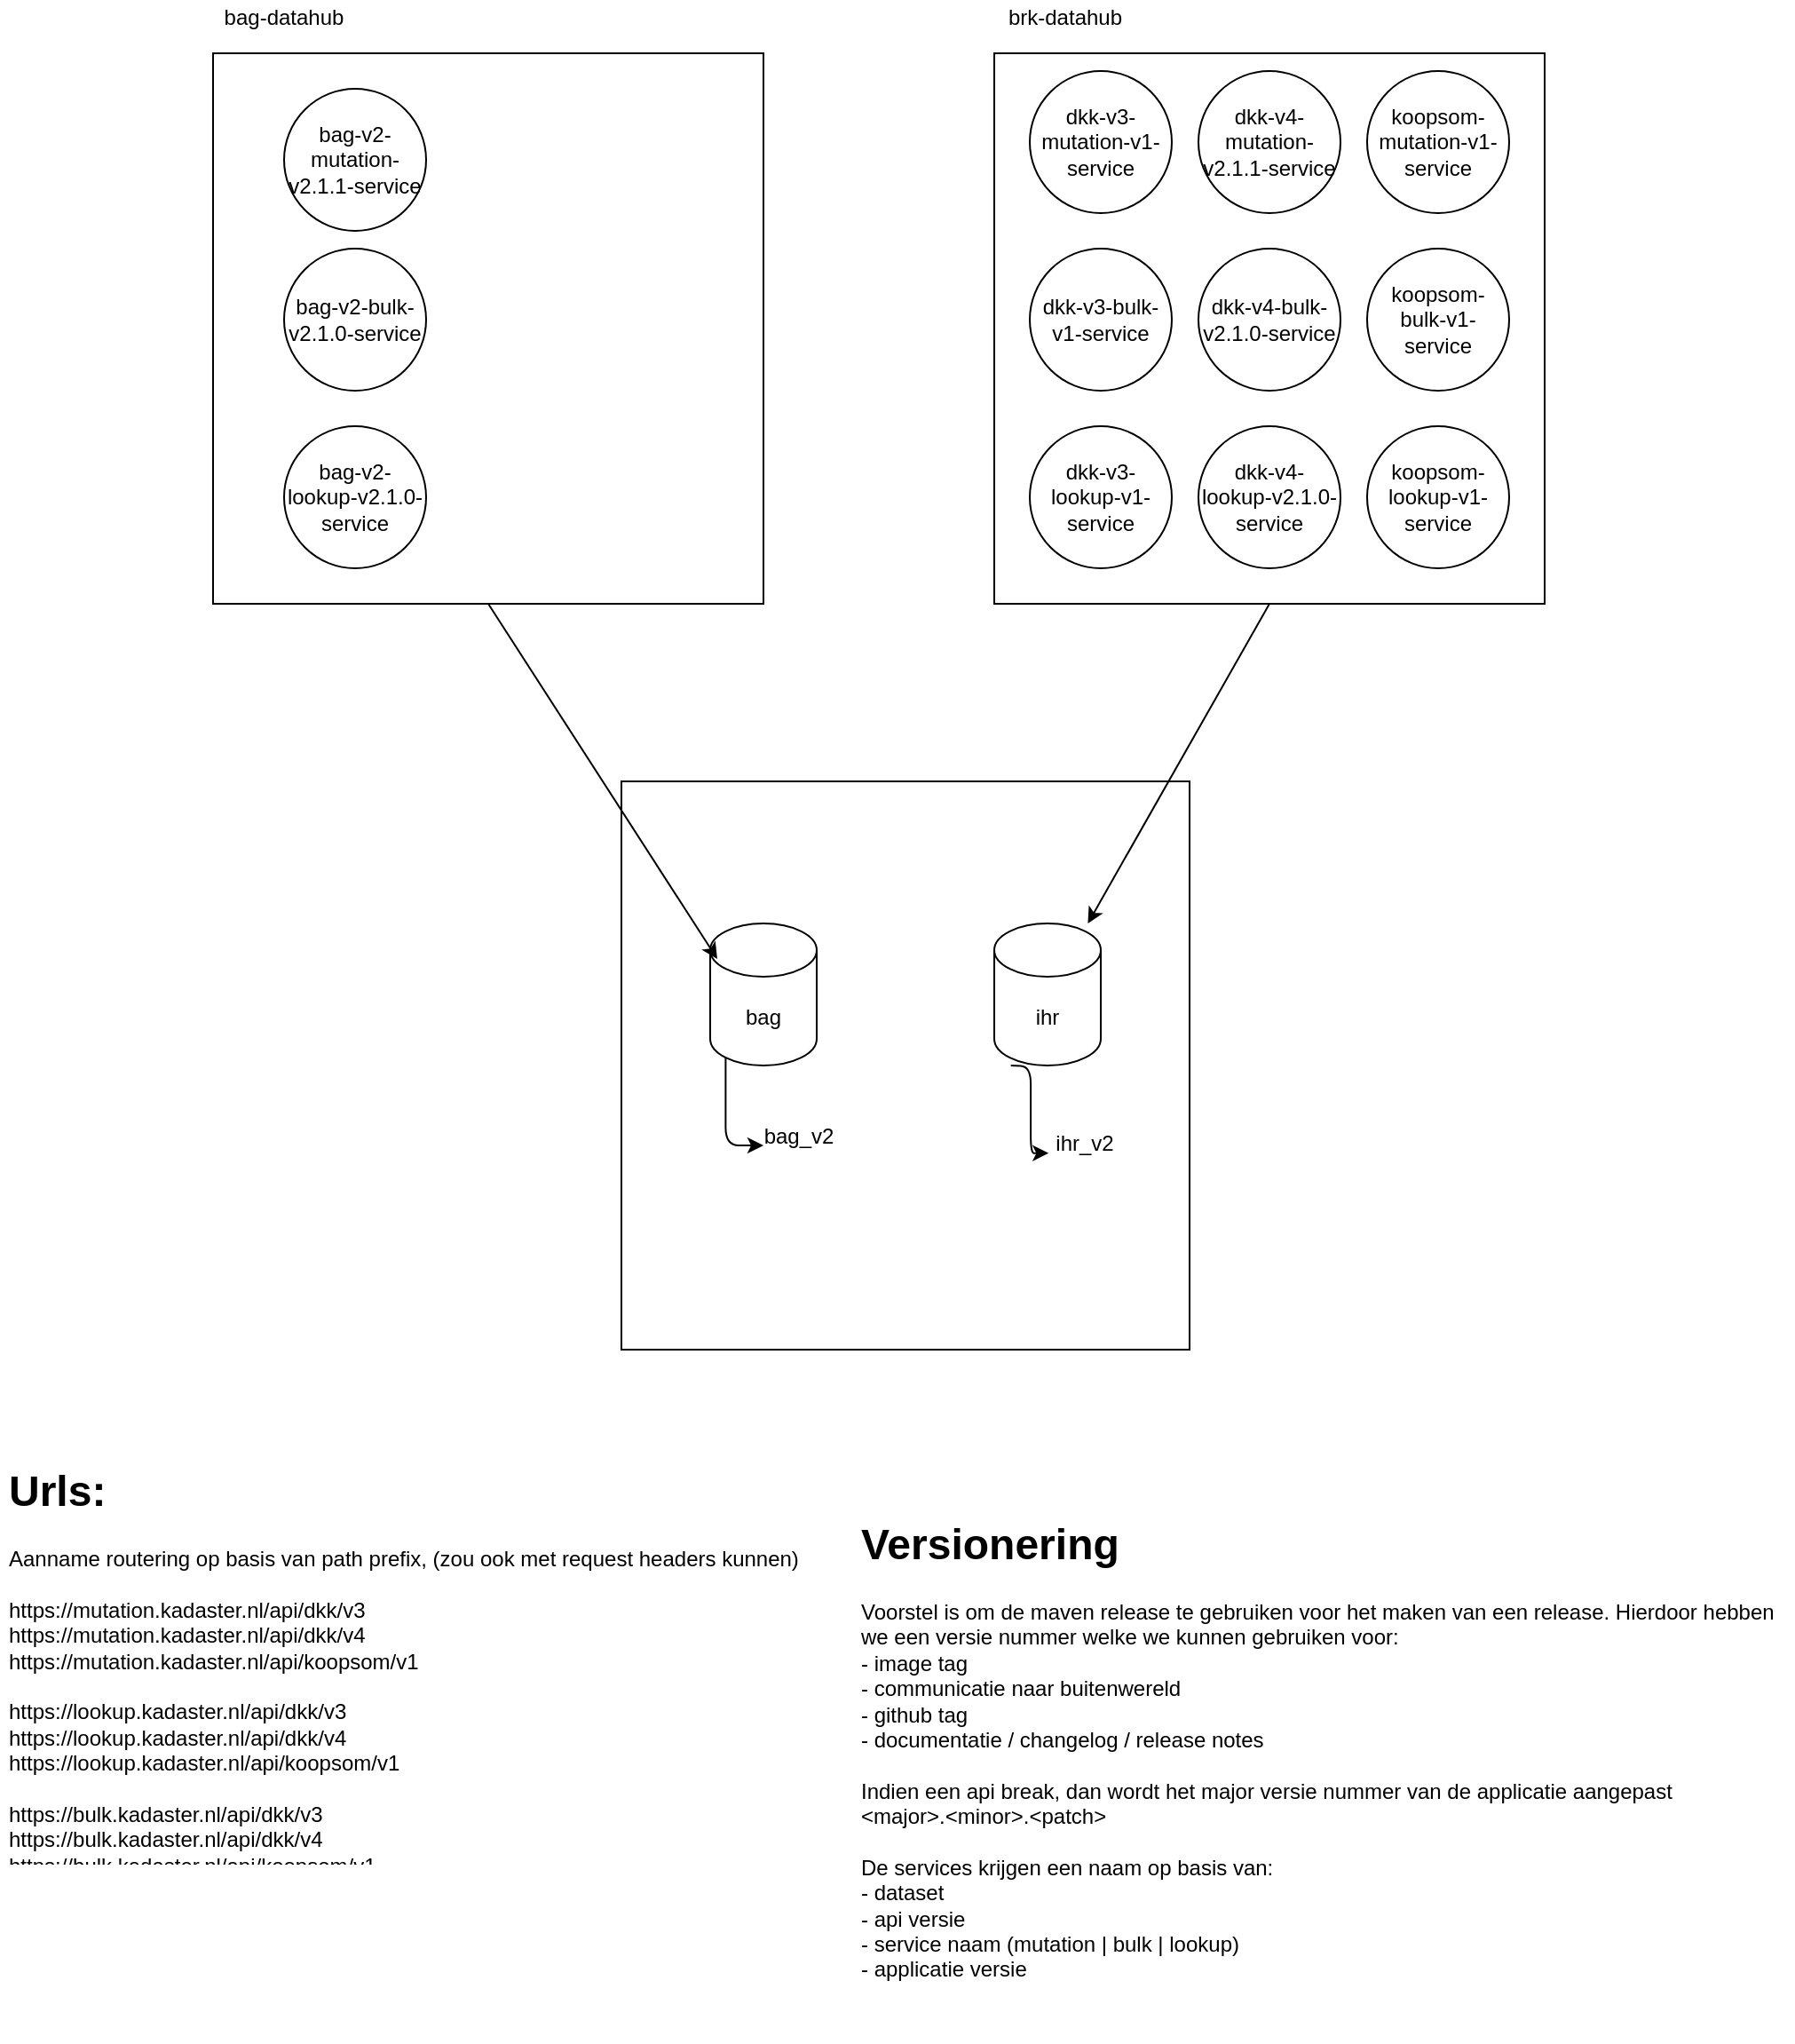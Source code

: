 <mxfile version="14.7.7" type="github">
  <diagram id="PxBFwtDOyrRGxz6yIbt6" name="Page-1">
    <mxGraphModel dx="1651" dy="1112" grid="1" gridSize="10" guides="1" tooltips="1" connect="1" arrows="1" fold="1" page="1" pageScale="1" pageWidth="1169" pageHeight="827" math="0" shadow="0">
      <root>
        <mxCell id="0" />
        <mxCell id="1" parent="0" />
        <mxCell id="UrdgjcByPq0Cb-sOCazl-1" value="" style="whiteSpace=wrap;html=1;aspect=fixed;" vertex="1" parent="1">
          <mxGeometry x="220" y="160" width="310" height="310" as="geometry" />
        </mxCell>
        <mxCell id="UrdgjcByPq0Cb-sOCazl-2" value="bag-datahub" style="text;html=1;strokeColor=none;fillColor=none;align=center;verticalAlign=middle;whiteSpace=wrap;rounded=0;" vertex="1" parent="1">
          <mxGeometry x="220" y="130" width="80" height="20" as="geometry" />
        </mxCell>
        <mxCell id="UrdgjcByPq0Cb-sOCazl-4" value="brk-datahub" style="text;html=1;strokeColor=none;fillColor=none;align=center;verticalAlign=middle;whiteSpace=wrap;rounded=0;" vertex="1" parent="1">
          <mxGeometry x="660" y="130" width="80" height="20" as="geometry" />
        </mxCell>
        <mxCell id="UrdgjcByPq0Cb-sOCazl-6" value="bag-v2-bulk-v2.1.0-service" style="ellipse;whiteSpace=wrap;html=1;aspect=fixed;" vertex="1" parent="1">
          <mxGeometry x="260" y="270" width="80" height="80" as="geometry" />
        </mxCell>
        <mxCell id="UrdgjcByPq0Cb-sOCazl-7" value="bag-v2-lookup-v2.1.0-service" style="ellipse;whiteSpace=wrap;html=1;aspect=fixed;" vertex="1" parent="1">
          <mxGeometry x="260" y="370" width="80" height="80" as="geometry" />
        </mxCell>
        <mxCell id="UrdgjcByPq0Cb-sOCazl-13" value="" style="whiteSpace=wrap;html=1;aspect=fixed;" vertex="1" parent="1">
          <mxGeometry x="450" y="570" width="320" height="320" as="geometry" />
        </mxCell>
        <mxCell id="UrdgjcByPq0Cb-sOCazl-14" value="bag" style="shape=cylinder3;whiteSpace=wrap;html=1;boundedLbl=1;backgroundOutline=1;size=15;" vertex="1" parent="1">
          <mxGeometry x="500" y="650" width="60" height="80" as="geometry" />
        </mxCell>
        <mxCell id="UrdgjcByPq0Cb-sOCazl-15" value="ihr" style="shape=cylinder3;whiteSpace=wrap;html=1;boundedLbl=1;backgroundOutline=1;size=15;" vertex="1" parent="1">
          <mxGeometry x="660" y="650" width="60" height="80" as="geometry" />
        </mxCell>
        <mxCell id="UrdgjcByPq0Cb-sOCazl-16" value="" style="endArrow=classic;html=1;exitX=0.5;exitY=1;exitDx=0;exitDy=0;" edge="1" parent="1" source="UrdgjcByPq0Cb-sOCazl-1">
          <mxGeometry width="50" height="50" relative="1" as="geometry">
            <mxPoint x="375" y="480" as="sourcePoint" />
            <mxPoint x="504" y="670" as="targetPoint" />
          </mxGeometry>
        </mxCell>
        <mxCell id="UrdgjcByPq0Cb-sOCazl-17" value="" style="endArrow=classic;html=1;exitX=0.5;exitY=1;exitDx=0;exitDy=0;" edge="1" parent="1" target="UrdgjcByPq0Cb-sOCazl-15">
          <mxGeometry width="50" height="50" relative="1" as="geometry">
            <mxPoint x="815" y="470" as="sourcePoint" />
            <mxPoint x="610" y="520" as="targetPoint" />
          </mxGeometry>
        </mxCell>
        <mxCell id="UrdgjcByPq0Cb-sOCazl-18" value="" style="whiteSpace=wrap;html=1;aspect=fixed;" vertex="1" parent="1">
          <mxGeometry x="660" y="160" width="310" height="310" as="geometry" />
        </mxCell>
        <mxCell id="UrdgjcByPq0Cb-sOCazl-22" value="bag_v2" style="text;html=1;strokeColor=none;fillColor=none;align=center;verticalAlign=middle;whiteSpace=wrap;rounded=0;" vertex="1" parent="1">
          <mxGeometry x="530" y="760" width="40" height="20" as="geometry" />
        </mxCell>
        <mxCell id="UrdgjcByPq0Cb-sOCazl-24" value="" style="endArrow=classic;html=1;edgeStyle=orthogonalEdgeStyle;exitX=0.145;exitY=1;exitDx=0;exitDy=-4.35;exitPerimeter=0;entryX=0;entryY=0.75;entryDx=0;entryDy=0;" edge="1" parent="1" source="UrdgjcByPq0Cb-sOCazl-14" target="UrdgjcByPq0Cb-sOCazl-22">
          <mxGeometry width="50" height="50" relative="1" as="geometry">
            <mxPoint x="270" y="790" as="sourcePoint" />
            <mxPoint x="490" y="790" as="targetPoint" />
          </mxGeometry>
        </mxCell>
        <mxCell id="UrdgjcByPq0Cb-sOCazl-32" value="ihr_v2" style="text;html=1;strokeColor=none;fillColor=none;align=center;verticalAlign=middle;whiteSpace=wrap;rounded=0;" vertex="1" parent="1">
          <mxGeometry x="690.65" y="764.35" width="40" height="20" as="geometry" />
        </mxCell>
        <mxCell id="UrdgjcByPq0Cb-sOCazl-33" value="" style="endArrow=classic;html=1;edgeStyle=orthogonalEdgeStyle;exitX=0.145;exitY=1;exitDx=0;exitDy=-4.35;exitPerimeter=0;entryX=0;entryY=0.75;entryDx=0;entryDy=0;" edge="1" parent="1" target="UrdgjcByPq0Cb-sOCazl-32">
          <mxGeometry width="50" height="50" relative="1" as="geometry">
            <mxPoint x="669.35" y="730.0" as="sourcePoint" />
            <mxPoint x="650.65" y="794.35" as="targetPoint" />
          </mxGeometry>
        </mxCell>
        <mxCell id="UrdgjcByPq0Cb-sOCazl-34" value="bag-v2-mutation-v2.1.1-service" style="ellipse;whiteSpace=wrap;html=1;aspect=fixed;" vertex="1" parent="1">
          <mxGeometry x="260" y="180" width="80" height="80" as="geometry" />
        </mxCell>
        <mxCell id="UrdgjcByPq0Cb-sOCazl-35" value="koopsom-mutation-v1-service" style="ellipse;whiteSpace=wrap;html=1;aspect=fixed;" vertex="1" parent="1">
          <mxGeometry x="870" y="170" width="80" height="80" as="geometry" />
        </mxCell>
        <mxCell id="UrdgjcByPq0Cb-sOCazl-36" value="dkk-v3-bulk-v1-service" style="ellipse;whiteSpace=wrap;html=1;aspect=fixed;" vertex="1" parent="1">
          <mxGeometry x="680" y="270" width="80" height="80" as="geometry" />
        </mxCell>
        <mxCell id="UrdgjcByPq0Cb-sOCazl-37" value="dkk-v3-lookup-v1-service" style="ellipse;whiteSpace=wrap;html=1;aspect=fixed;" vertex="1" parent="1">
          <mxGeometry x="680" y="370" width="80" height="80" as="geometry" />
        </mxCell>
        <mxCell id="UrdgjcByPq0Cb-sOCazl-38" value="dkk-v3-mutation-v1-service" style="ellipse;whiteSpace=wrap;html=1;aspect=fixed;" vertex="1" parent="1">
          <mxGeometry x="680" y="170" width="80" height="80" as="geometry" />
        </mxCell>
        <mxCell id="UrdgjcByPq0Cb-sOCazl-39" value="koopsom-bulk-v1-service" style="ellipse;whiteSpace=wrap;html=1;aspect=fixed;" vertex="1" parent="1">
          <mxGeometry x="870" y="270" width="80" height="80" as="geometry" />
        </mxCell>
        <mxCell id="UrdgjcByPq0Cb-sOCazl-40" value="koopsom-lookup-v1-service" style="ellipse;whiteSpace=wrap;html=1;aspect=fixed;" vertex="1" parent="1">
          <mxGeometry x="870" y="370" width="80" height="80" as="geometry" />
        </mxCell>
        <mxCell id="UrdgjcByPq0Cb-sOCazl-41" value="dkk-v4-bulk-v2.1.0-service" style="ellipse;whiteSpace=wrap;html=1;aspect=fixed;" vertex="1" parent="1">
          <mxGeometry x="775" y="270" width="80" height="80" as="geometry" />
        </mxCell>
        <mxCell id="UrdgjcByPq0Cb-sOCazl-42" value="dkk-v4-lookup-v2.1.0-service" style="ellipse;whiteSpace=wrap;html=1;aspect=fixed;" vertex="1" parent="1">
          <mxGeometry x="775" y="370" width="80" height="80" as="geometry" />
        </mxCell>
        <mxCell id="UrdgjcByPq0Cb-sOCazl-43" value="dkk-v4-mutation-v2.1.1-service" style="ellipse;whiteSpace=wrap;html=1;aspect=fixed;" vertex="1" parent="1">
          <mxGeometry x="775" y="170" width="80" height="80" as="geometry" />
        </mxCell>
        <mxCell id="UrdgjcByPq0Cb-sOCazl-45" value="&lt;h1&gt;Urls:&lt;/h1&gt;&lt;div&gt;Aanname routering op basis van path prefix, (zou ook met request headers kunnen)&lt;/div&gt;&lt;div&gt;&lt;br&gt;&lt;/div&gt;&lt;div&gt;https://mutation.kadaster.nl/api/dkk/v3&lt;/div&gt;&lt;div&gt;https://mutation.kadaster.nl/api/dkk/v4&lt;br&gt;&lt;/div&gt;&lt;div&gt;https://mutation.kadaster.nl/api/koopsom/v1&lt;br&gt;&lt;/div&gt;&lt;div&gt;&lt;br&gt;&lt;/div&gt;&lt;div&gt;&lt;div&gt;https://lookup.kadaster.nl/api/dkk/v3&lt;/div&gt;&lt;div&gt;https://lookup.kadaster.nl/api/dkk/v4&lt;br&gt;&lt;/div&gt;&lt;div&gt;https://lookup.kadaster.nl/api/koopsom/v1&lt;br&gt;&lt;/div&gt;&lt;div&gt;&lt;br&gt;&lt;/div&gt;&lt;div&gt;&lt;div&gt;https://bulk.kadaster.nl/api/dkk/v3&lt;/div&gt;&lt;div&gt;https://bulk.kadaster.nl/api/dkk/v4&lt;br&gt;&lt;/div&gt;&lt;div&gt;https://bulk.kadaster.nl/api/koopsom/v1&lt;br&gt;&lt;/div&gt;&lt;div&gt;&lt;br&gt;&lt;/div&gt;&lt;div&gt;&lt;br&gt;&lt;/div&gt;&lt;/div&gt;&lt;div&gt;&lt;br&gt;&lt;/div&gt;&lt;/div&gt;" style="text;html=1;strokeColor=none;fillColor=none;spacing=5;spacingTop=-20;whiteSpace=wrap;overflow=hidden;rounded=0;" vertex="1" parent="1">
          <mxGeometry x="100" y="950" width="660" height="230" as="geometry" />
        </mxCell>
        <mxCell id="UrdgjcByPq0Cb-sOCazl-46" value="&lt;h1&gt;Versionering&lt;/h1&gt;&lt;div&gt;Voorstel is om de maven release te gebruiken voor het maken van een release. Hierdoor hebben we een versie nummer welke we kunnen gebruiken voor:&lt;/div&gt;&lt;div&gt;- image tag&lt;br&gt;- communicatie naar buitenwereld&lt;/div&gt;&lt;div&gt;- github tag&lt;/div&gt;&lt;div&gt;- documentatie / changelog / release notes&lt;/div&gt;&lt;div&gt;&lt;br&gt;&lt;/div&gt;&lt;div&gt;Indien een api break, dan wordt het major versie nummer van de applicatie aangepast&amp;nbsp;&lt;/div&gt;&lt;div&gt;&amp;lt;major&amp;gt;.&amp;lt;minor&amp;gt;.&amp;lt;patch&amp;gt;&lt;/div&gt;&lt;div&gt;&lt;br&gt;&lt;/div&gt;&lt;div&gt;De services krijgen een naam op basis van:&lt;/div&gt;&lt;div&gt;- dataset&lt;/div&gt;&lt;div&gt;- api versie&amp;nbsp;&lt;/div&gt;&lt;div&gt;&lt;span&gt;- service naam (mutation | bulk | lookup)&lt;/span&gt;&lt;br&gt;&lt;/div&gt;&lt;div&gt;&lt;span&gt;- applicatie versie&lt;/span&gt;&lt;/div&gt;" style="text;html=1;strokeColor=none;fillColor=none;spacing=5;spacingTop=-20;whiteSpace=wrap;overflow=hidden;rounded=0;" vertex="1" parent="1">
          <mxGeometry x="580" y="980" width="530" height="300" as="geometry" />
        </mxCell>
      </root>
    </mxGraphModel>
  </diagram>
</mxfile>
